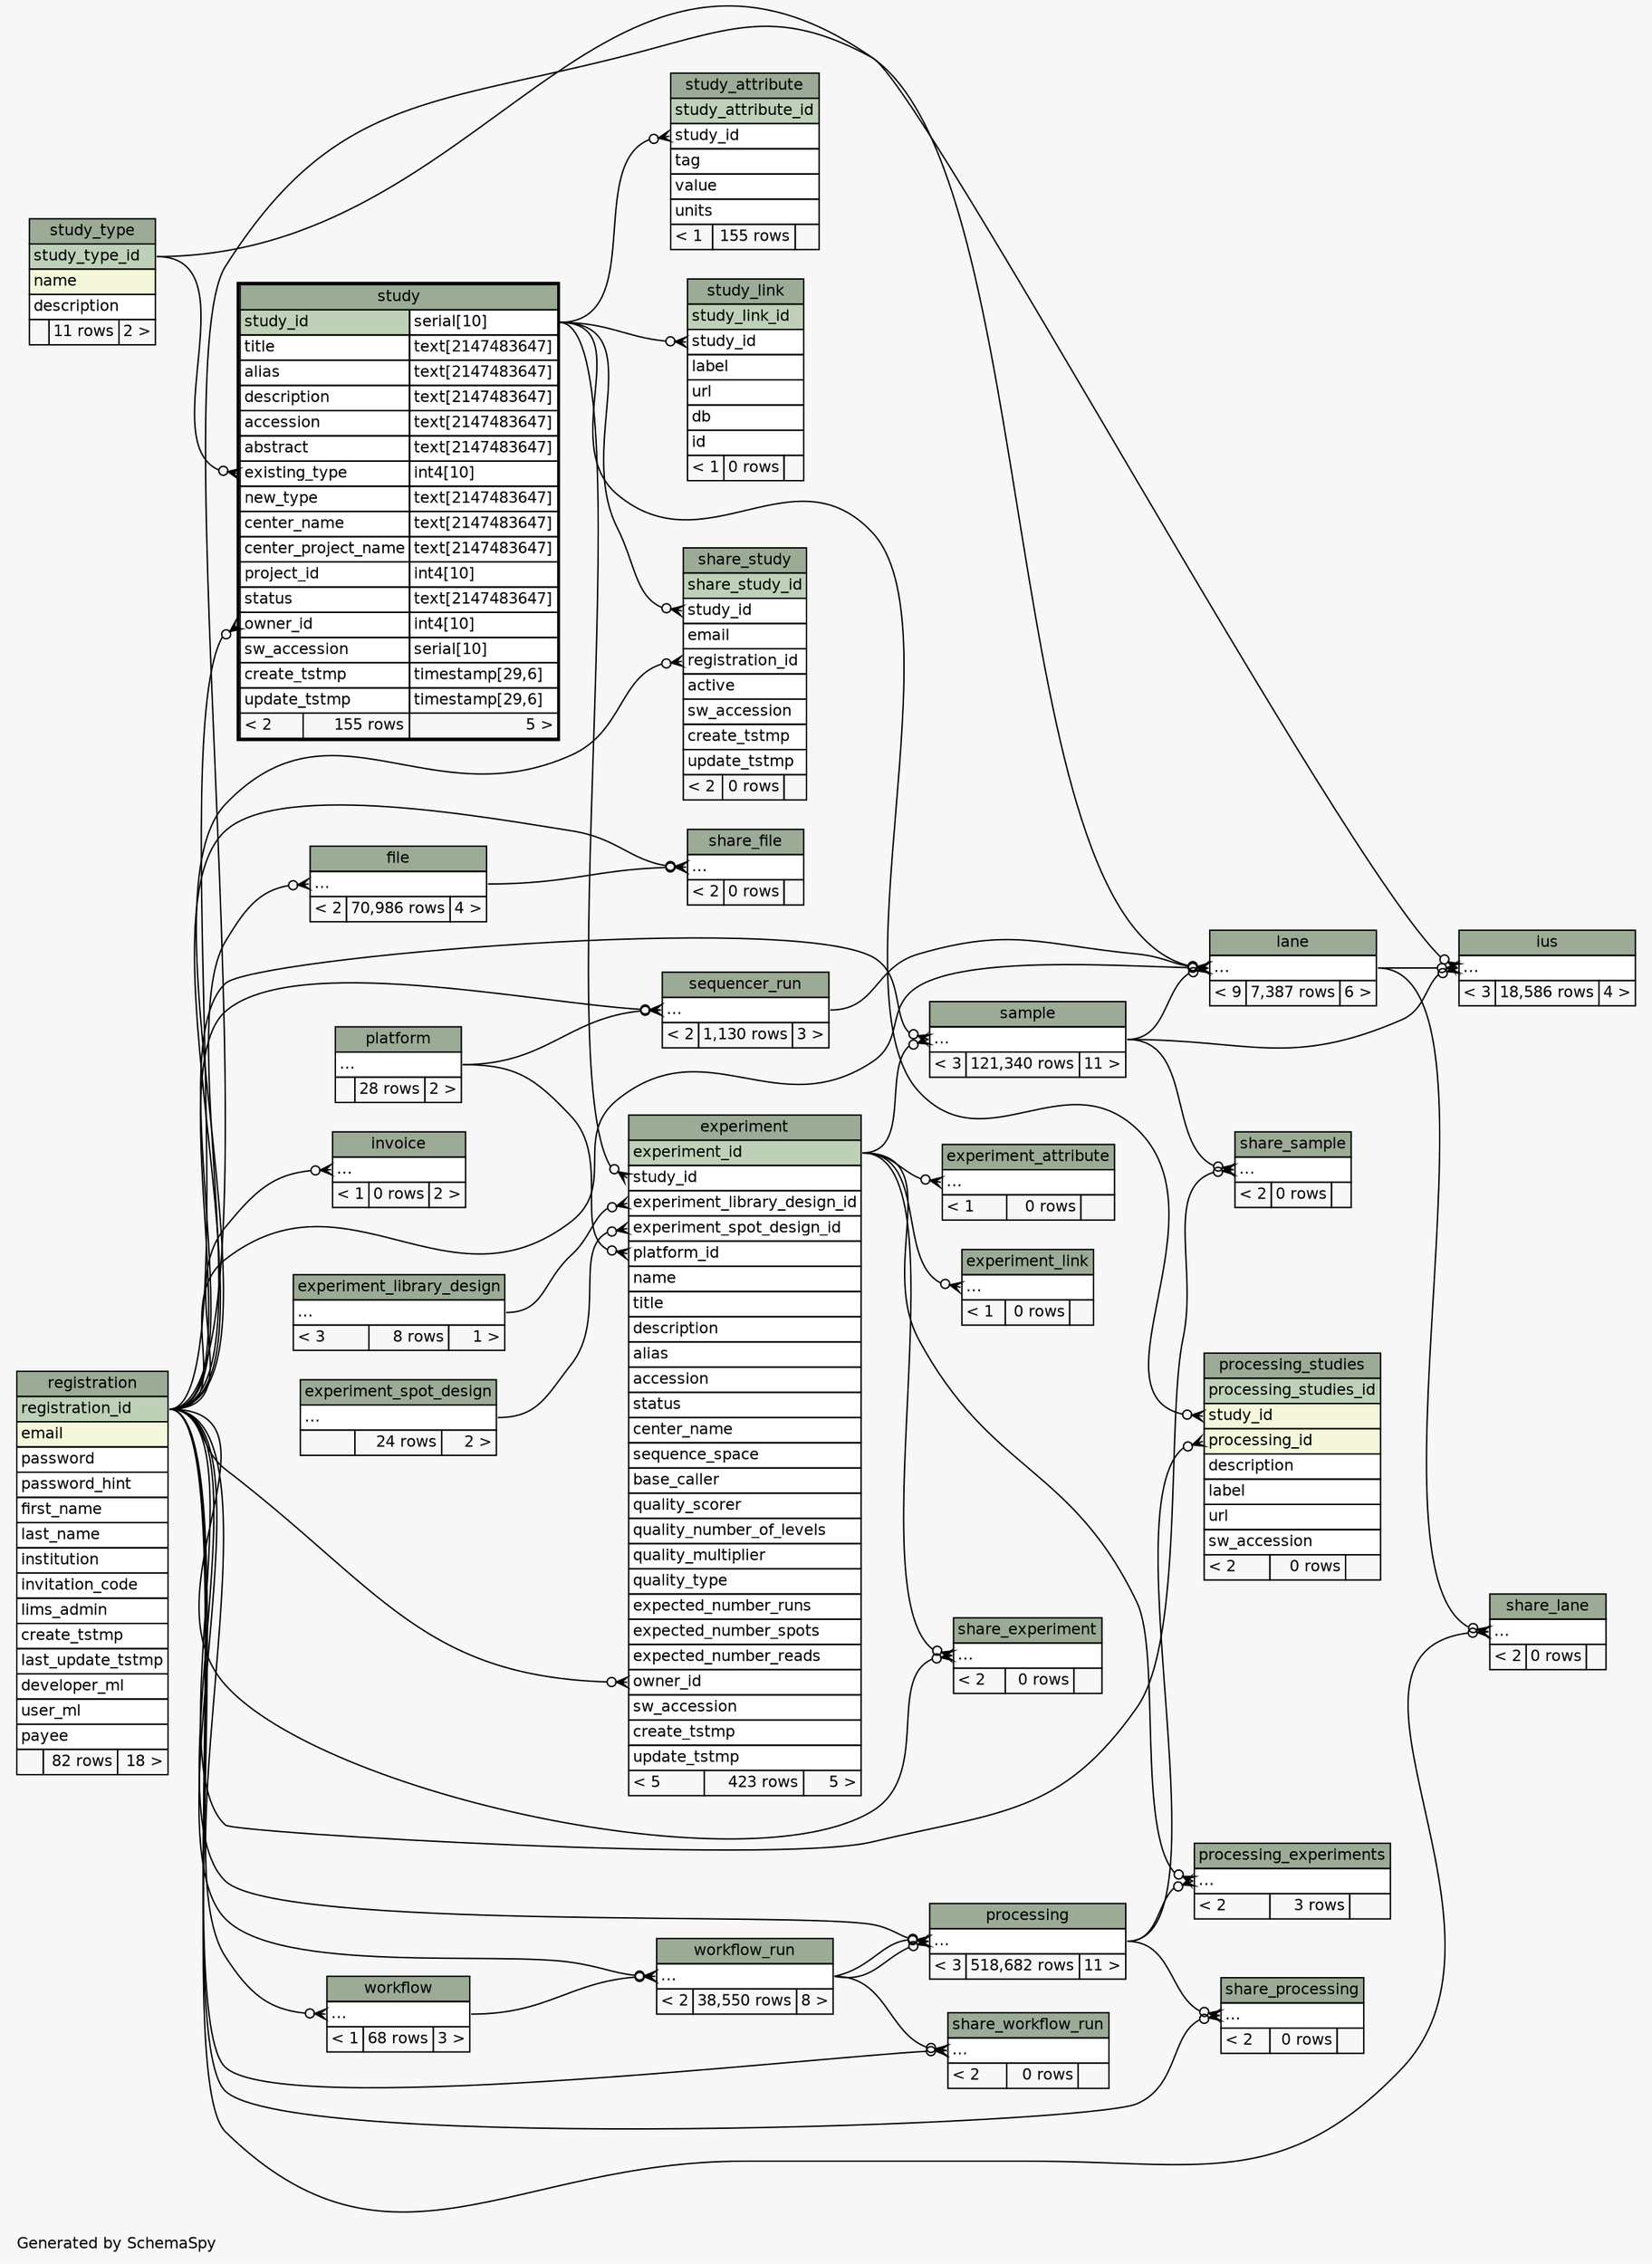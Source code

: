 // dot 2.26.3 on Linux 3.5.0-47-generic
// SchemaSpy rev 590
digraph "twoDegreesRelationshipsDiagram" {
  graph [
    rankdir="RL"
    bgcolor="#f7f7f7"
    label="\nGenerated by SchemaSpy"
    labeljust="l"
    nodesep="0.18"
    ranksep="0.46"
    fontname="Helvetica"
    fontsize="11"
  ];
  node [
    fontname="Helvetica"
    fontsize="11"
    shape="plaintext"
  ];
  edge [
    arrowsize="0.8"
  ];
  "experiment":"experiment_library_design_id":w -> "experiment_library_design":"elipses":e [arrowhead=none dir=back arrowtail=crowodot];
  "experiment":"experiment_spot_design_id":w -> "experiment_spot_design":"elipses":e [arrowhead=none dir=back arrowtail=crowodot];
  "experiment":"owner_id":w -> "registration":"registration_id":e [arrowhead=none dir=back arrowtail=crowodot];
  "experiment":"platform_id":w -> "platform":"elipses":e [arrowhead=none dir=back arrowtail=crowodot];
  "experiment":"study_id":w -> "study":"study_id.type":e [arrowhead=none dir=back arrowtail=crowodot];
  "experiment_attribute":"elipses":w -> "experiment":"experiment_id":e [arrowhead=none dir=back arrowtail=crowodot];
  "experiment_link":"elipses":w -> "experiment":"experiment_id":e [arrowhead=none dir=back arrowtail=crowodot];
  "file":"elipses":w -> "registration":"registration_id":e [arrowhead=none dir=back arrowtail=crowodot];
  "invoice":"elipses":w -> "registration":"registration_id":e [arrowhead=none dir=back arrowtail=crowodot];
  "ius":"elipses":w -> "lane":"elipses":e [arrowhead=none dir=back arrowtail=crowodot];
  "ius":"elipses":w -> "registration":"registration_id":e [arrowhead=none dir=back arrowtail=crowodot];
  "ius":"elipses":w -> "sample":"elipses":e [arrowhead=none dir=back arrowtail=crowodot];
  "lane":"elipses":w -> "registration":"registration_id":e [arrowhead=none dir=back arrowtail=crowodot];
  "lane":"elipses":w -> "sample":"elipses":e [arrowhead=none dir=back arrowtail=crowodot];
  "lane":"elipses":w -> "sequencer_run":"elipses":e [arrowhead=none dir=back arrowtail=crowodot];
  "lane":"elipses":w -> "study_type":"study_type_id":e [arrowhead=none dir=back arrowtail=crowodot];
  "processing":"elipses":w -> "workflow_run":"elipses":e [arrowhead=none dir=back arrowtail=crowodot];
  "processing":"elipses":w -> "registration":"registration_id":e [arrowhead=none dir=back arrowtail=crowodot];
  "processing":"elipses":w -> "workflow_run":"elipses":e [arrowhead=none dir=back arrowtail=crowodot];
  "processing_experiments":"elipses":w -> "experiment":"experiment_id":e [arrowhead=none dir=back arrowtail=crowodot];
  "processing_experiments":"elipses":w -> "processing":"elipses":e [arrowhead=none dir=back arrowtail=crowodot];
  "processing_studies":"processing_id":w -> "processing":"elipses":e [arrowhead=none dir=back arrowtail=crowodot];
  "processing_studies":"study_id":w -> "study":"study_id.type":e [arrowhead=none dir=back arrowtail=crowodot];
  "sample":"elipses":w -> "experiment":"experiment_id":e [arrowhead=none dir=back arrowtail=crowodot];
  "sample":"elipses":w -> "registration":"registration_id":e [arrowhead=none dir=back arrowtail=crowodot];
  "sequencer_run":"elipses":w -> "registration":"registration_id":e [arrowhead=none dir=back arrowtail=crowodot];
  "sequencer_run":"elipses":w -> "platform":"elipses":e [arrowhead=none dir=back arrowtail=crowodot];
  "share_experiment":"elipses":w -> "experiment":"experiment_id":e [arrowhead=none dir=back arrowtail=crowodot];
  "share_experiment":"elipses":w -> "registration":"registration_id":e [arrowhead=none dir=back arrowtail=crowodot];
  "share_file":"elipses":w -> "file":"elipses":e [arrowhead=none dir=back arrowtail=crowodot];
  "share_file":"elipses":w -> "registration":"registration_id":e [arrowhead=none dir=back arrowtail=crowodot];
  "share_lane":"elipses":w -> "lane":"elipses":e [arrowhead=none dir=back arrowtail=crowodot];
  "share_lane":"elipses":w -> "registration":"registration_id":e [arrowhead=none dir=back arrowtail=crowodot];
  "share_processing":"elipses":w -> "processing":"elipses":e [arrowhead=none dir=back arrowtail=crowodot];
  "share_processing":"elipses":w -> "registration":"registration_id":e [arrowhead=none dir=back arrowtail=crowodot];
  "share_sample":"elipses":w -> "registration":"registration_id":e [arrowhead=none dir=back arrowtail=crowodot];
  "share_sample":"elipses":w -> "sample":"elipses":e [arrowhead=none dir=back arrowtail=crowodot];
  "share_study":"registration_id":w -> "registration":"registration_id":e [arrowhead=none dir=back arrowtail=crowodot];
  "share_study":"study_id":w -> "study":"study_id.type":e [arrowhead=none dir=back arrowtail=crowodot];
  "share_workflow_run":"elipses":w -> "registration":"registration_id":e [arrowhead=none dir=back arrowtail=crowodot];
  "share_workflow_run":"elipses":w -> "workflow_run":"elipses":e [arrowhead=none dir=back arrowtail=crowodot];
  "study":"existing_type":w -> "study_type":"study_type_id":e [arrowhead=none dir=back arrowtail=crowodot];
  "study":"owner_id":w -> "registration":"registration_id":e [arrowhead=none dir=back arrowtail=crowodot];
  "study_attribute":"study_id":w -> "study":"study_id.type":e [arrowhead=none dir=back arrowtail=crowodot];
  "study_link":"study_id":w -> "study":"study_id.type":e [arrowhead=none dir=back arrowtail=crowodot];
  "workflow":"elipses":w -> "registration":"registration_id":e [arrowhead=none dir=back arrowtail=crowodot];
  "workflow_run":"elipses":w -> "registration":"registration_id":e [arrowhead=none dir=back arrowtail=crowodot];
  "workflow_run":"elipses":w -> "workflow":"elipses":e [arrowhead=none dir=back arrowtail=crowodot];
  "experiment" [
    label=<
    <TABLE BORDER="0" CELLBORDER="1" CELLSPACING="0" BGCOLOR="#ffffff">
      <TR><TD COLSPAN="3" BGCOLOR="#9bab96" ALIGN="CENTER">experiment</TD></TR>
      <TR><TD PORT="experiment_id" COLSPAN="3" BGCOLOR="#bed1b8" ALIGN="LEFT">experiment_id</TD></TR>
      <TR><TD PORT="study_id" COLSPAN="3" ALIGN="LEFT">study_id</TD></TR>
      <TR><TD PORT="experiment_library_design_id" COLSPAN="3" ALIGN="LEFT">experiment_library_design_id</TD></TR>
      <TR><TD PORT="experiment_spot_design_id" COLSPAN="3" ALIGN="LEFT">experiment_spot_design_id</TD></TR>
      <TR><TD PORT="platform_id" COLSPAN="3" ALIGN="LEFT">platform_id</TD></TR>
      <TR><TD PORT="name" COLSPAN="3" ALIGN="LEFT">name</TD></TR>
      <TR><TD PORT="title" COLSPAN="3" ALIGN="LEFT">title</TD></TR>
      <TR><TD PORT="description" COLSPAN="3" ALIGN="LEFT">description</TD></TR>
      <TR><TD PORT="alias" COLSPAN="3" ALIGN="LEFT">alias</TD></TR>
      <TR><TD PORT="accession" COLSPAN="3" ALIGN="LEFT">accession</TD></TR>
      <TR><TD PORT="status" COLSPAN="3" ALIGN="LEFT">status</TD></TR>
      <TR><TD PORT="center_name" COLSPAN="3" ALIGN="LEFT">center_name</TD></TR>
      <TR><TD PORT="sequence_space" COLSPAN="3" ALIGN="LEFT">sequence_space</TD></TR>
      <TR><TD PORT="base_caller" COLSPAN="3" ALIGN="LEFT">base_caller</TD></TR>
      <TR><TD PORT="quality_scorer" COLSPAN="3" ALIGN="LEFT">quality_scorer</TD></TR>
      <TR><TD PORT="quality_number_of_levels" COLSPAN="3" ALIGN="LEFT">quality_number_of_levels</TD></TR>
      <TR><TD PORT="quality_multiplier" COLSPAN="3" ALIGN="LEFT">quality_multiplier</TD></TR>
      <TR><TD PORT="quality_type" COLSPAN="3" ALIGN="LEFT">quality_type</TD></TR>
      <TR><TD PORT="expected_number_runs" COLSPAN="3" ALIGN="LEFT">expected_number_runs</TD></TR>
      <TR><TD PORT="expected_number_spots" COLSPAN="3" ALIGN="LEFT">expected_number_spots</TD></TR>
      <TR><TD PORT="expected_number_reads" COLSPAN="3" ALIGN="LEFT">expected_number_reads</TD></TR>
      <TR><TD PORT="owner_id" COLSPAN="3" ALIGN="LEFT">owner_id</TD></TR>
      <TR><TD PORT="sw_accession" COLSPAN="3" ALIGN="LEFT">sw_accession</TD></TR>
      <TR><TD PORT="create_tstmp" COLSPAN="3" ALIGN="LEFT">create_tstmp</TD></TR>
      <TR><TD PORT="update_tstmp" COLSPAN="3" ALIGN="LEFT">update_tstmp</TD></TR>
      <TR><TD ALIGN="LEFT" BGCOLOR="#f7f7f7">&lt; 5</TD><TD ALIGN="RIGHT" BGCOLOR="#f7f7f7">423 rows</TD><TD ALIGN="RIGHT" BGCOLOR="#f7f7f7">5 &gt;</TD></TR>
    </TABLE>>
    URL="experiment.html"
    tooltip="experiment"
  ];
  "experiment_attribute" [
    label=<
    <TABLE BORDER="0" CELLBORDER="1" CELLSPACING="0" BGCOLOR="#ffffff">
      <TR><TD COLSPAN="3" BGCOLOR="#9bab96" ALIGN="CENTER">experiment_attribute</TD></TR>
      <TR><TD PORT="elipses" COLSPAN="3" ALIGN="LEFT">...</TD></TR>
      <TR><TD ALIGN="LEFT" BGCOLOR="#f7f7f7">&lt; 1</TD><TD ALIGN="RIGHT" BGCOLOR="#f7f7f7">0 rows</TD><TD ALIGN="RIGHT" BGCOLOR="#f7f7f7">  </TD></TR>
    </TABLE>>
    URL="experiment_attribute.html"
    tooltip="experiment_attribute"
  ];
  "experiment_library_design" [
    label=<
    <TABLE BORDER="0" CELLBORDER="1" CELLSPACING="0" BGCOLOR="#ffffff">
      <TR><TD COLSPAN="3" BGCOLOR="#9bab96" ALIGN="CENTER">experiment_library_design</TD></TR>
      <TR><TD PORT="elipses" COLSPAN="3" ALIGN="LEFT">...</TD></TR>
      <TR><TD ALIGN="LEFT" BGCOLOR="#f7f7f7">&lt; 3</TD><TD ALIGN="RIGHT" BGCOLOR="#f7f7f7">8 rows</TD><TD ALIGN="RIGHT" BGCOLOR="#f7f7f7">1 &gt;</TD></TR>
    </TABLE>>
    URL="experiment_library_design.html"
    tooltip="experiment_library_design"
  ];
  "experiment_link" [
    label=<
    <TABLE BORDER="0" CELLBORDER="1" CELLSPACING="0" BGCOLOR="#ffffff">
      <TR><TD COLSPAN="3" BGCOLOR="#9bab96" ALIGN="CENTER">experiment_link</TD></TR>
      <TR><TD PORT="elipses" COLSPAN="3" ALIGN="LEFT">...</TD></TR>
      <TR><TD ALIGN="LEFT" BGCOLOR="#f7f7f7">&lt; 1</TD><TD ALIGN="RIGHT" BGCOLOR="#f7f7f7">0 rows</TD><TD ALIGN="RIGHT" BGCOLOR="#f7f7f7">  </TD></TR>
    </TABLE>>
    URL="experiment_link.html"
    tooltip="experiment_link"
  ];
  "experiment_spot_design" [
    label=<
    <TABLE BORDER="0" CELLBORDER="1" CELLSPACING="0" BGCOLOR="#ffffff">
      <TR><TD COLSPAN="3" BGCOLOR="#9bab96" ALIGN="CENTER">experiment_spot_design</TD></TR>
      <TR><TD PORT="elipses" COLSPAN="3" ALIGN="LEFT">...</TD></TR>
      <TR><TD ALIGN="LEFT" BGCOLOR="#f7f7f7">  </TD><TD ALIGN="RIGHT" BGCOLOR="#f7f7f7">24 rows</TD><TD ALIGN="RIGHT" BGCOLOR="#f7f7f7">2 &gt;</TD></TR>
    </TABLE>>
    URL="experiment_spot_design.html"
    tooltip="experiment_spot_design"
  ];
  "file" [
    label=<
    <TABLE BORDER="0" CELLBORDER="1" CELLSPACING="0" BGCOLOR="#ffffff">
      <TR><TD COLSPAN="3" BGCOLOR="#9bab96" ALIGN="CENTER">file</TD></TR>
      <TR><TD PORT="elipses" COLSPAN="3" ALIGN="LEFT">...</TD></TR>
      <TR><TD ALIGN="LEFT" BGCOLOR="#f7f7f7">&lt; 2</TD><TD ALIGN="RIGHT" BGCOLOR="#f7f7f7">70,986 rows</TD><TD ALIGN="RIGHT" BGCOLOR="#f7f7f7">4 &gt;</TD></TR>
    </TABLE>>
    URL="file.html"
    tooltip="file"
  ];
  "invoice" [
    label=<
    <TABLE BORDER="0" CELLBORDER="1" CELLSPACING="0" BGCOLOR="#ffffff">
      <TR><TD COLSPAN="3" BGCOLOR="#9bab96" ALIGN="CENTER">invoice</TD></TR>
      <TR><TD PORT="elipses" COLSPAN="3" ALIGN="LEFT">...</TD></TR>
      <TR><TD ALIGN="LEFT" BGCOLOR="#f7f7f7">&lt; 1</TD><TD ALIGN="RIGHT" BGCOLOR="#f7f7f7">0 rows</TD><TD ALIGN="RIGHT" BGCOLOR="#f7f7f7">2 &gt;</TD></TR>
    </TABLE>>
    URL="invoice.html"
    tooltip="invoice"
  ];
  "ius" [
    label=<
    <TABLE BORDER="0" CELLBORDER="1" CELLSPACING="0" BGCOLOR="#ffffff">
      <TR><TD COLSPAN="3" BGCOLOR="#9bab96" ALIGN="CENTER">ius</TD></TR>
      <TR><TD PORT="elipses" COLSPAN="3" ALIGN="LEFT">...</TD></TR>
      <TR><TD ALIGN="LEFT" BGCOLOR="#f7f7f7">&lt; 3</TD><TD ALIGN="RIGHT" BGCOLOR="#f7f7f7">18,586 rows</TD><TD ALIGN="RIGHT" BGCOLOR="#f7f7f7">4 &gt;</TD></TR>
    </TABLE>>
    URL="ius.html"
    tooltip="ius"
  ];
  "lane" [
    label=<
    <TABLE BORDER="0" CELLBORDER="1" CELLSPACING="0" BGCOLOR="#ffffff">
      <TR><TD COLSPAN="3" BGCOLOR="#9bab96" ALIGN="CENTER">lane</TD></TR>
      <TR><TD PORT="elipses" COLSPAN="3" ALIGN="LEFT">...</TD></TR>
      <TR><TD ALIGN="LEFT" BGCOLOR="#f7f7f7">&lt; 9</TD><TD ALIGN="RIGHT" BGCOLOR="#f7f7f7">7,387 rows</TD><TD ALIGN="RIGHT" BGCOLOR="#f7f7f7">6 &gt;</TD></TR>
    </TABLE>>
    URL="lane.html"
    tooltip="lane"
  ];
  "platform" [
    label=<
    <TABLE BORDER="0" CELLBORDER="1" CELLSPACING="0" BGCOLOR="#ffffff">
      <TR><TD COLSPAN="3" BGCOLOR="#9bab96" ALIGN="CENTER">platform</TD></TR>
      <TR><TD PORT="elipses" COLSPAN="3" ALIGN="LEFT">...</TD></TR>
      <TR><TD ALIGN="LEFT" BGCOLOR="#f7f7f7">  </TD><TD ALIGN="RIGHT" BGCOLOR="#f7f7f7">28 rows</TD><TD ALIGN="RIGHT" BGCOLOR="#f7f7f7">2 &gt;</TD></TR>
    </TABLE>>
    URL="platform.html"
    tooltip="platform"
  ];
  "processing" [
    label=<
    <TABLE BORDER="0" CELLBORDER="1" CELLSPACING="0" BGCOLOR="#ffffff">
      <TR><TD COLSPAN="3" BGCOLOR="#9bab96" ALIGN="CENTER">processing</TD></TR>
      <TR><TD PORT="elipses" COLSPAN="3" ALIGN="LEFT">...</TD></TR>
      <TR><TD ALIGN="LEFT" BGCOLOR="#f7f7f7">&lt; 3</TD><TD ALIGN="RIGHT" BGCOLOR="#f7f7f7">518,682 rows</TD><TD ALIGN="RIGHT" BGCOLOR="#f7f7f7">11 &gt;</TD></TR>
    </TABLE>>
    URL="processing.html"
    tooltip="processing"
  ];
  "processing_experiments" [
    label=<
    <TABLE BORDER="0" CELLBORDER="1" CELLSPACING="0" BGCOLOR="#ffffff">
      <TR><TD COLSPAN="3" BGCOLOR="#9bab96" ALIGN="CENTER">processing_experiments</TD></TR>
      <TR><TD PORT="elipses" COLSPAN="3" ALIGN="LEFT">...</TD></TR>
      <TR><TD ALIGN="LEFT" BGCOLOR="#f7f7f7">&lt; 2</TD><TD ALIGN="RIGHT" BGCOLOR="#f7f7f7">3 rows</TD><TD ALIGN="RIGHT" BGCOLOR="#f7f7f7">  </TD></TR>
    </TABLE>>
    URL="processing_experiments.html"
    tooltip="processing_experiments"
  ];
  "processing_studies" [
    label=<
    <TABLE BORDER="0" CELLBORDER="1" CELLSPACING="0" BGCOLOR="#ffffff">
      <TR><TD COLSPAN="3" BGCOLOR="#9bab96" ALIGN="CENTER">processing_studies</TD></TR>
      <TR><TD PORT="processing_studies_id" COLSPAN="3" BGCOLOR="#bed1b8" ALIGN="LEFT">processing_studies_id</TD></TR>
      <TR><TD PORT="study_id" COLSPAN="3" BGCOLOR="#f4f7da" ALIGN="LEFT">study_id</TD></TR>
      <TR><TD PORT="processing_id" COLSPAN="3" BGCOLOR="#f4f7da" ALIGN="LEFT">processing_id</TD></TR>
      <TR><TD PORT="description" COLSPAN="3" ALIGN="LEFT">description</TD></TR>
      <TR><TD PORT="label" COLSPAN="3" ALIGN="LEFT">label</TD></TR>
      <TR><TD PORT="url" COLSPAN="3" ALIGN="LEFT">url</TD></TR>
      <TR><TD PORT="sw_accession" COLSPAN="3" ALIGN="LEFT">sw_accession</TD></TR>
      <TR><TD ALIGN="LEFT" BGCOLOR="#f7f7f7">&lt; 2</TD><TD ALIGN="RIGHT" BGCOLOR="#f7f7f7">0 rows</TD><TD ALIGN="RIGHT" BGCOLOR="#f7f7f7">  </TD></TR>
    </TABLE>>
    URL="processing_studies.html"
    tooltip="processing_studies"
  ];
  "registration" [
    label=<
    <TABLE BORDER="0" CELLBORDER="1" CELLSPACING="0" BGCOLOR="#ffffff">
      <TR><TD COLSPAN="3" BGCOLOR="#9bab96" ALIGN="CENTER">registration</TD></TR>
      <TR><TD PORT="registration_id" COLSPAN="3" BGCOLOR="#bed1b8" ALIGN="LEFT">registration_id</TD></TR>
      <TR><TD PORT="email" COLSPAN="3" BGCOLOR="#f4f7da" ALIGN="LEFT">email</TD></TR>
      <TR><TD PORT="password" COLSPAN="3" ALIGN="LEFT">password</TD></TR>
      <TR><TD PORT="password_hint" COLSPAN="3" ALIGN="LEFT">password_hint</TD></TR>
      <TR><TD PORT="first_name" COLSPAN="3" ALIGN="LEFT">first_name</TD></TR>
      <TR><TD PORT="last_name" COLSPAN="3" ALIGN="LEFT">last_name</TD></TR>
      <TR><TD PORT="institution" COLSPAN="3" ALIGN="LEFT">institution</TD></TR>
      <TR><TD PORT="invitation_code" COLSPAN="3" ALIGN="LEFT">invitation_code</TD></TR>
      <TR><TD PORT="lims_admin" COLSPAN="3" ALIGN="LEFT">lims_admin</TD></TR>
      <TR><TD PORT="create_tstmp" COLSPAN="3" ALIGN="LEFT">create_tstmp</TD></TR>
      <TR><TD PORT="last_update_tstmp" COLSPAN="3" ALIGN="LEFT">last_update_tstmp</TD></TR>
      <TR><TD PORT="developer_ml" COLSPAN="3" ALIGN="LEFT">developer_ml</TD></TR>
      <TR><TD PORT="user_ml" COLSPAN="3" ALIGN="LEFT">user_ml</TD></TR>
      <TR><TD PORT="payee" COLSPAN="3" ALIGN="LEFT">payee</TD></TR>
      <TR><TD ALIGN="LEFT" BGCOLOR="#f7f7f7">  </TD><TD ALIGN="RIGHT" BGCOLOR="#f7f7f7">82 rows</TD><TD ALIGN="RIGHT" BGCOLOR="#f7f7f7">18 &gt;</TD></TR>
    </TABLE>>
    URL="registration.html"
    tooltip="registration"
  ];
  "sample" [
    label=<
    <TABLE BORDER="0" CELLBORDER="1" CELLSPACING="0" BGCOLOR="#ffffff">
      <TR><TD COLSPAN="3" BGCOLOR="#9bab96" ALIGN="CENTER">sample</TD></TR>
      <TR><TD PORT="elipses" COLSPAN="3" ALIGN="LEFT">...</TD></TR>
      <TR><TD ALIGN="LEFT" BGCOLOR="#f7f7f7">&lt; 3</TD><TD ALIGN="RIGHT" BGCOLOR="#f7f7f7">121,340 rows</TD><TD ALIGN="RIGHT" BGCOLOR="#f7f7f7">11 &gt;</TD></TR>
    </TABLE>>
    URL="sample.html"
    tooltip="sample"
  ];
  "sequencer_run" [
    label=<
    <TABLE BORDER="0" CELLBORDER="1" CELLSPACING="0" BGCOLOR="#ffffff">
      <TR><TD COLSPAN="3" BGCOLOR="#9bab96" ALIGN="CENTER">sequencer_run</TD></TR>
      <TR><TD PORT="elipses" COLSPAN="3" ALIGN="LEFT">...</TD></TR>
      <TR><TD ALIGN="LEFT" BGCOLOR="#f7f7f7">&lt; 2</TD><TD ALIGN="RIGHT" BGCOLOR="#f7f7f7">1,130 rows</TD><TD ALIGN="RIGHT" BGCOLOR="#f7f7f7">3 &gt;</TD></TR>
    </TABLE>>
    URL="sequencer_run.html"
    tooltip="sequencer_run"
  ];
  "share_experiment" [
    label=<
    <TABLE BORDER="0" CELLBORDER="1" CELLSPACING="0" BGCOLOR="#ffffff">
      <TR><TD COLSPAN="3" BGCOLOR="#9bab96" ALIGN="CENTER">share_experiment</TD></TR>
      <TR><TD PORT="elipses" COLSPAN="3" ALIGN="LEFT">...</TD></TR>
      <TR><TD ALIGN="LEFT" BGCOLOR="#f7f7f7">&lt; 2</TD><TD ALIGN="RIGHT" BGCOLOR="#f7f7f7">0 rows</TD><TD ALIGN="RIGHT" BGCOLOR="#f7f7f7">  </TD></TR>
    </TABLE>>
    URL="share_experiment.html"
    tooltip="share_experiment"
  ];
  "share_file" [
    label=<
    <TABLE BORDER="0" CELLBORDER="1" CELLSPACING="0" BGCOLOR="#ffffff">
      <TR><TD COLSPAN="3" BGCOLOR="#9bab96" ALIGN="CENTER">share_file</TD></TR>
      <TR><TD PORT="elipses" COLSPAN="3" ALIGN="LEFT">...</TD></TR>
      <TR><TD ALIGN="LEFT" BGCOLOR="#f7f7f7">&lt; 2</TD><TD ALIGN="RIGHT" BGCOLOR="#f7f7f7">0 rows</TD><TD ALIGN="RIGHT" BGCOLOR="#f7f7f7">  </TD></TR>
    </TABLE>>
    URL="share_file.html"
    tooltip="share_file"
  ];
  "share_lane" [
    label=<
    <TABLE BORDER="0" CELLBORDER="1" CELLSPACING="0" BGCOLOR="#ffffff">
      <TR><TD COLSPAN="3" BGCOLOR="#9bab96" ALIGN="CENTER">share_lane</TD></TR>
      <TR><TD PORT="elipses" COLSPAN="3" ALIGN="LEFT">...</TD></TR>
      <TR><TD ALIGN="LEFT" BGCOLOR="#f7f7f7">&lt; 2</TD><TD ALIGN="RIGHT" BGCOLOR="#f7f7f7">0 rows</TD><TD ALIGN="RIGHT" BGCOLOR="#f7f7f7">  </TD></TR>
    </TABLE>>
    URL="share_lane.html"
    tooltip="share_lane"
  ];
  "share_processing" [
    label=<
    <TABLE BORDER="0" CELLBORDER="1" CELLSPACING="0" BGCOLOR="#ffffff">
      <TR><TD COLSPAN="3" BGCOLOR="#9bab96" ALIGN="CENTER">share_processing</TD></TR>
      <TR><TD PORT="elipses" COLSPAN="3" ALIGN="LEFT">...</TD></TR>
      <TR><TD ALIGN="LEFT" BGCOLOR="#f7f7f7">&lt; 2</TD><TD ALIGN="RIGHT" BGCOLOR="#f7f7f7">0 rows</TD><TD ALIGN="RIGHT" BGCOLOR="#f7f7f7">  </TD></TR>
    </TABLE>>
    URL="share_processing.html"
    tooltip="share_processing"
  ];
  "share_sample" [
    label=<
    <TABLE BORDER="0" CELLBORDER="1" CELLSPACING="0" BGCOLOR="#ffffff">
      <TR><TD COLSPAN="3" BGCOLOR="#9bab96" ALIGN="CENTER">share_sample</TD></TR>
      <TR><TD PORT="elipses" COLSPAN="3" ALIGN="LEFT">...</TD></TR>
      <TR><TD ALIGN="LEFT" BGCOLOR="#f7f7f7">&lt; 2</TD><TD ALIGN="RIGHT" BGCOLOR="#f7f7f7">0 rows</TD><TD ALIGN="RIGHT" BGCOLOR="#f7f7f7">  </TD></TR>
    </TABLE>>
    URL="share_sample.html"
    tooltip="share_sample"
  ];
  "share_study" [
    label=<
    <TABLE BORDER="0" CELLBORDER="1" CELLSPACING="0" BGCOLOR="#ffffff">
      <TR><TD COLSPAN="3" BGCOLOR="#9bab96" ALIGN="CENTER">share_study</TD></TR>
      <TR><TD PORT="share_study_id" COLSPAN="3" BGCOLOR="#bed1b8" ALIGN="LEFT">share_study_id</TD></TR>
      <TR><TD PORT="study_id" COLSPAN="3" ALIGN="LEFT">study_id</TD></TR>
      <TR><TD PORT="email" COLSPAN="3" ALIGN="LEFT">email</TD></TR>
      <TR><TD PORT="registration_id" COLSPAN="3" ALIGN="LEFT">registration_id</TD></TR>
      <TR><TD PORT="active" COLSPAN="3" ALIGN="LEFT">active</TD></TR>
      <TR><TD PORT="sw_accession" COLSPAN="3" ALIGN="LEFT">sw_accession</TD></TR>
      <TR><TD PORT="create_tstmp" COLSPAN="3" ALIGN="LEFT">create_tstmp</TD></TR>
      <TR><TD PORT="update_tstmp" COLSPAN="3" ALIGN="LEFT">update_tstmp</TD></TR>
      <TR><TD ALIGN="LEFT" BGCOLOR="#f7f7f7">&lt; 2</TD><TD ALIGN="RIGHT" BGCOLOR="#f7f7f7">0 rows</TD><TD ALIGN="RIGHT" BGCOLOR="#f7f7f7">  </TD></TR>
    </TABLE>>
    URL="share_study.html"
    tooltip="share_study"
  ];
  "share_workflow_run" [
    label=<
    <TABLE BORDER="0" CELLBORDER="1" CELLSPACING="0" BGCOLOR="#ffffff">
      <TR><TD COLSPAN="3" BGCOLOR="#9bab96" ALIGN="CENTER">share_workflow_run</TD></TR>
      <TR><TD PORT="elipses" COLSPAN="3" ALIGN="LEFT">...</TD></TR>
      <TR><TD ALIGN="LEFT" BGCOLOR="#f7f7f7">&lt; 2</TD><TD ALIGN="RIGHT" BGCOLOR="#f7f7f7">0 rows</TD><TD ALIGN="RIGHT" BGCOLOR="#f7f7f7">  </TD></TR>
    </TABLE>>
    URL="share_workflow_run.html"
    tooltip="share_workflow_run"
  ];
  "study" [
    label=<
    <TABLE BORDER="2" CELLBORDER="1" CELLSPACING="0" BGCOLOR="#ffffff">
      <TR><TD COLSPAN="3" BGCOLOR="#9bab96" ALIGN="CENTER">study</TD></TR>
      <TR><TD PORT="study_id" COLSPAN="2" BGCOLOR="#bed1b8" ALIGN="LEFT">study_id</TD><TD PORT="study_id.type" ALIGN="LEFT">serial[10]</TD></TR>
      <TR><TD PORT="title" COLSPAN="2" ALIGN="LEFT">title</TD><TD PORT="title.type" ALIGN="LEFT">text[2147483647]</TD></TR>
      <TR><TD PORT="alias" COLSPAN="2" ALIGN="LEFT">alias</TD><TD PORT="alias.type" ALIGN="LEFT">text[2147483647]</TD></TR>
      <TR><TD PORT="description" COLSPAN="2" ALIGN="LEFT">description</TD><TD PORT="description.type" ALIGN="LEFT">text[2147483647]</TD></TR>
      <TR><TD PORT="accession" COLSPAN="2" ALIGN="LEFT">accession</TD><TD PORT="accession.type" ALIGN="LEFT">text[2147483647]</TD></TR>
      <TR><TD PORT="abstract" COLSPAN="2" ALIGN="LEFT">abstract</TD><TD PORT="abstract.type" ALIGN="LEFT">text[2147483647]</TD></TR>
      <TR><TD PORT="existing_type" COLSPAN="2" ALIGN="LEFT">existing_type</TD><TD PORT="existing_type.type" ALIGN="LEFT">int4[10]</TD></TR>
      <TR><TD PORT="new_type" COLSPAN="2" ALIGN="LEFT">new_type</TD><TD PORT="new_type.type" ALIGN="LEFT">text[2147483647]</TD></TR>
      <TR><TD PORT="center_name" COLSPAN="2" ALIGN="LEFT">center_name</TD><TD PORT="center_name.type" ALIGN="LEFT">text[2147483647]</TD></TR>
      <TR><TD PORT="center_project_name" COLSPAN="2" ALIGN="LEFT">center_project_name</TD><TD PORT="center_project_name.type" ALIGN="LEFT">text[2147483647]</TD></TR>
      <TR><TD PORT="project_id" COLSPAN="2" ALIGN="LEFT">project_id</TD><TD PORT="project_id.type" ALIGN="LEFT">int4[10]</TD></TR>
      <TR><TD PORT="status" COLSPAN="2" ALIGN="LEFT">status</TD><TD PORT="status.type" ALIGN="LEFT">text[2147483647]</TD></TR>
      <TR><TD PORT="owner_id" COLSPAN="2" ALIGN="LEFT">owner_id</TD><TD PORT="owner_id.type" ALIGN="LEFT">int4[10]</TD></TR>
      <TR><TD PORT="sw_accession" COLSPAN="2" ALIGN="LEFT">sw_accession</TD><TD PORT="sw_accession.type" ALIGN="LEFT">serial[10]</TD></TR>
      <TR><TD PORT="create_tstmp" COLSPAN="2" ALIGN="LEFT">create_tstmp</TD><TD PORT="create_tstmp.type" ALIGN="LEFT">timestamp[29,6]</TD></TR>
      <TR><TD PORT="update_tstmp" COLSPAN="2" ALIGN="LEFT">update_tstmp</TD><TD PORT="update_tstmp.type" ALIGN="LEFT">timestamp[29,6]</TD></TR>
      <TR><TD ALIGN="LEFT" BGCOLOR="#f7f7f7">&lt; 2</TD><TD ALIGN="RIGHT" BGCOLOR="#f7f7f7">155 rows</TD><TD ALIGN="RIGHT" BGCOLOR="#f7f7f7">5 &gt;</TD></TR>
    </TABLE>>
    URL="study.html"
    tooltip="study"
  ];
  "study_attribute" [
    label=<
    <TABLE BORDER="0" CELLBORDER="1" CELLSPACING="0" BGCOLOR="#ffffff">
      <TR><TD COLSPAN="3" BGCOLOR="#9bab96" ALIGN="CENTER">study_attribute</TD></TR>
      <TR><TD PORT="study_attribute_id" COLSPAN="3" BGCOLOR="#bed1b8" ALIGN="LEFT">study_attribute_id</TD></TR>
      <TR><TD PORT="study_id" COLSPAN="3" ALIGN="LEFT">study_id</TD></TR>
      <TR><TD PORT="tag" COLSPAN="3" ALIGN="LEFT">tag</TD></TR>
      <TR><TD PORT="value" COLSPAN="3" ALIGN="LEFT">value</TD></TR>
      <TR><TD PORT="units" COLSPAN="3" ALIGN="LEFT">units</TD></TR>
      <TR><TD ALIGN="LEFT" BGCOLOR="#f7f7f7">&lt; 1</TD><TD ALIGN="RIGHT" BGCOLOR="#f7f7f7">155 rows</TD><TD ALIGN="RIGHT" BGCOLOR="#f7f7f7">  </TD></TR>
    </TABLE>>
    URL="study_attribute.html"
    tooltip="study_attribute"
  ];
  "study_link" [
    label=<
    <TABLE BORDER="0" CELLBORDER="1" CELLSPACING="0" BGCOLOR="#ffffff">
      <TR><TD COLSPAN="3" BGCOLOR="#9bab96" ALIGN="CENTER">study_link</TD></TR>
      <TR><TD PORT="study_link_id" COLSPAN="3" BGCOLOR="#bed1b8" ALIGN="LEFT">study_link_id</TD></TR>
      <TR><TD PORT="study_id" COLSPAN="3" ALIGN="LEFT">study_id</TD></TR>
      <TR><TD PORT="label" COLSPAN="3" ALIGN="LEFT">label</TD></TR>
      <TR><TD PORT="url" COLSPAN="3" ALIGN="LEFT">url</TD></TR>
      <TR><TD PORT="db" COLSPAN="3" ALIGN="LEFT">db</TD></TR>
      <TR><TD PORT="id" COLSPAN="3" ALIGN="LEFT">id</TD></TR>
      <TR><TD ALIGN="LEFT" BGCOLOR="#f7f7f7">&lt; 1</TD><TD ALIGN="RIGHT" BGCOLOR="#f7f7f7">0 rows</TD><TD ALIGN="RIGHT" BGCOLOR="#f7f7f7">  </TD></TR>
    </TABLE>>
    URL="study_link.html"
    tooltip="study_link"
  ];
  "study_type" [
    label=<
    <TABLE BORDER="0" CELLBORDER="1" CELLSPACING="0" BGCOLOR="#ffffff">
      <TR><TD COLSPAN="3" BGCOLOR="#9bab96" ALIGN="CENTER">study_type</TD></TR>
      <TR><TD PORT="study_type_id" COLSPAN="3" BGCOLOR="#bed1b8" ALIGN="LEFT">study_type_id</TD></TR>
      <TR><TD PORT="name" COLSPAN="3" BGCOLOR="#f4f7da" ALIGN="LEFT">name</TD></TR>
      <TR><TD PORT="description" COLSPAN="3" ALIGN="LEFT">description</TD></TR>
      <TR><TD ALIGN="LEFT" BGCOLOR="#f7f7f7">  </TD><TD ALIGN="RIGHT" BGCOLOR="#f7f7f7">11 rows</TD><TD ALIGN="RIGHT" BGCOLOR="#f7f7f7">2 &gt;</TD></TR>
    </TABLE>>
    URL="study_type.html"
    tooltip="study_type"
  ];
  "workflow" [
    label=<
    <TABLE BORDER="0" CELLBORDER="1" CELLSPACING="0" BGCOLOR="#ffffff">
      <TR><TD COLSPAN="3" BGCOLOR="#9bab96" ALIGN="CENTER">workflow</TD></TR>
      <TR><TD PORT="elipses" COLSPAN="3" ALIGN="LEFT">...</TD></TR>
      <TR><TD ALIGN="LEFT" BGCOLOR="#f7f7f7">&lt; 1</TD><TD ALIGN="RIGHT" BGCOLOR="#f7f7f7">68 rows</TD><TD ALIGN="RIGHT" BGCOLOR="#f7f7f7">3 &gt;</TD></TR>
    </TABLE>>
    URL="workflow.html"
    tooltip="workflow"
  ];
  "workflow_run" [
    label=<
    <TABLE BORDER="0" CELLBORDER="1" CELLSPACING="0" BGCOLOR="#ffffff">
      <TR><TD COLSPAN="3" BGCOLOR="#9bab96" ALIGN="CENTER">workflow_run</TD></TR>
      <TR><TD PORT="elipses" COLSPAN="3" ALIGN="LEFT">...</TD></TR>
      <TR><TD ALIGN="LEFT" BGCOLOR="#f7f7f7">&lt; 2</TD><TD ALIGN="RIGHT" BGCOLOR="#f7f7f7">38,550 rows</TD><TD ALIGN="RIGHT" BGCOLOR="#f7f7f7">8 &gt;</TD></TR>
    </TABLE>>
    URL="workflow_run.html"
    tooltip="workflow_run"
  ];
}
